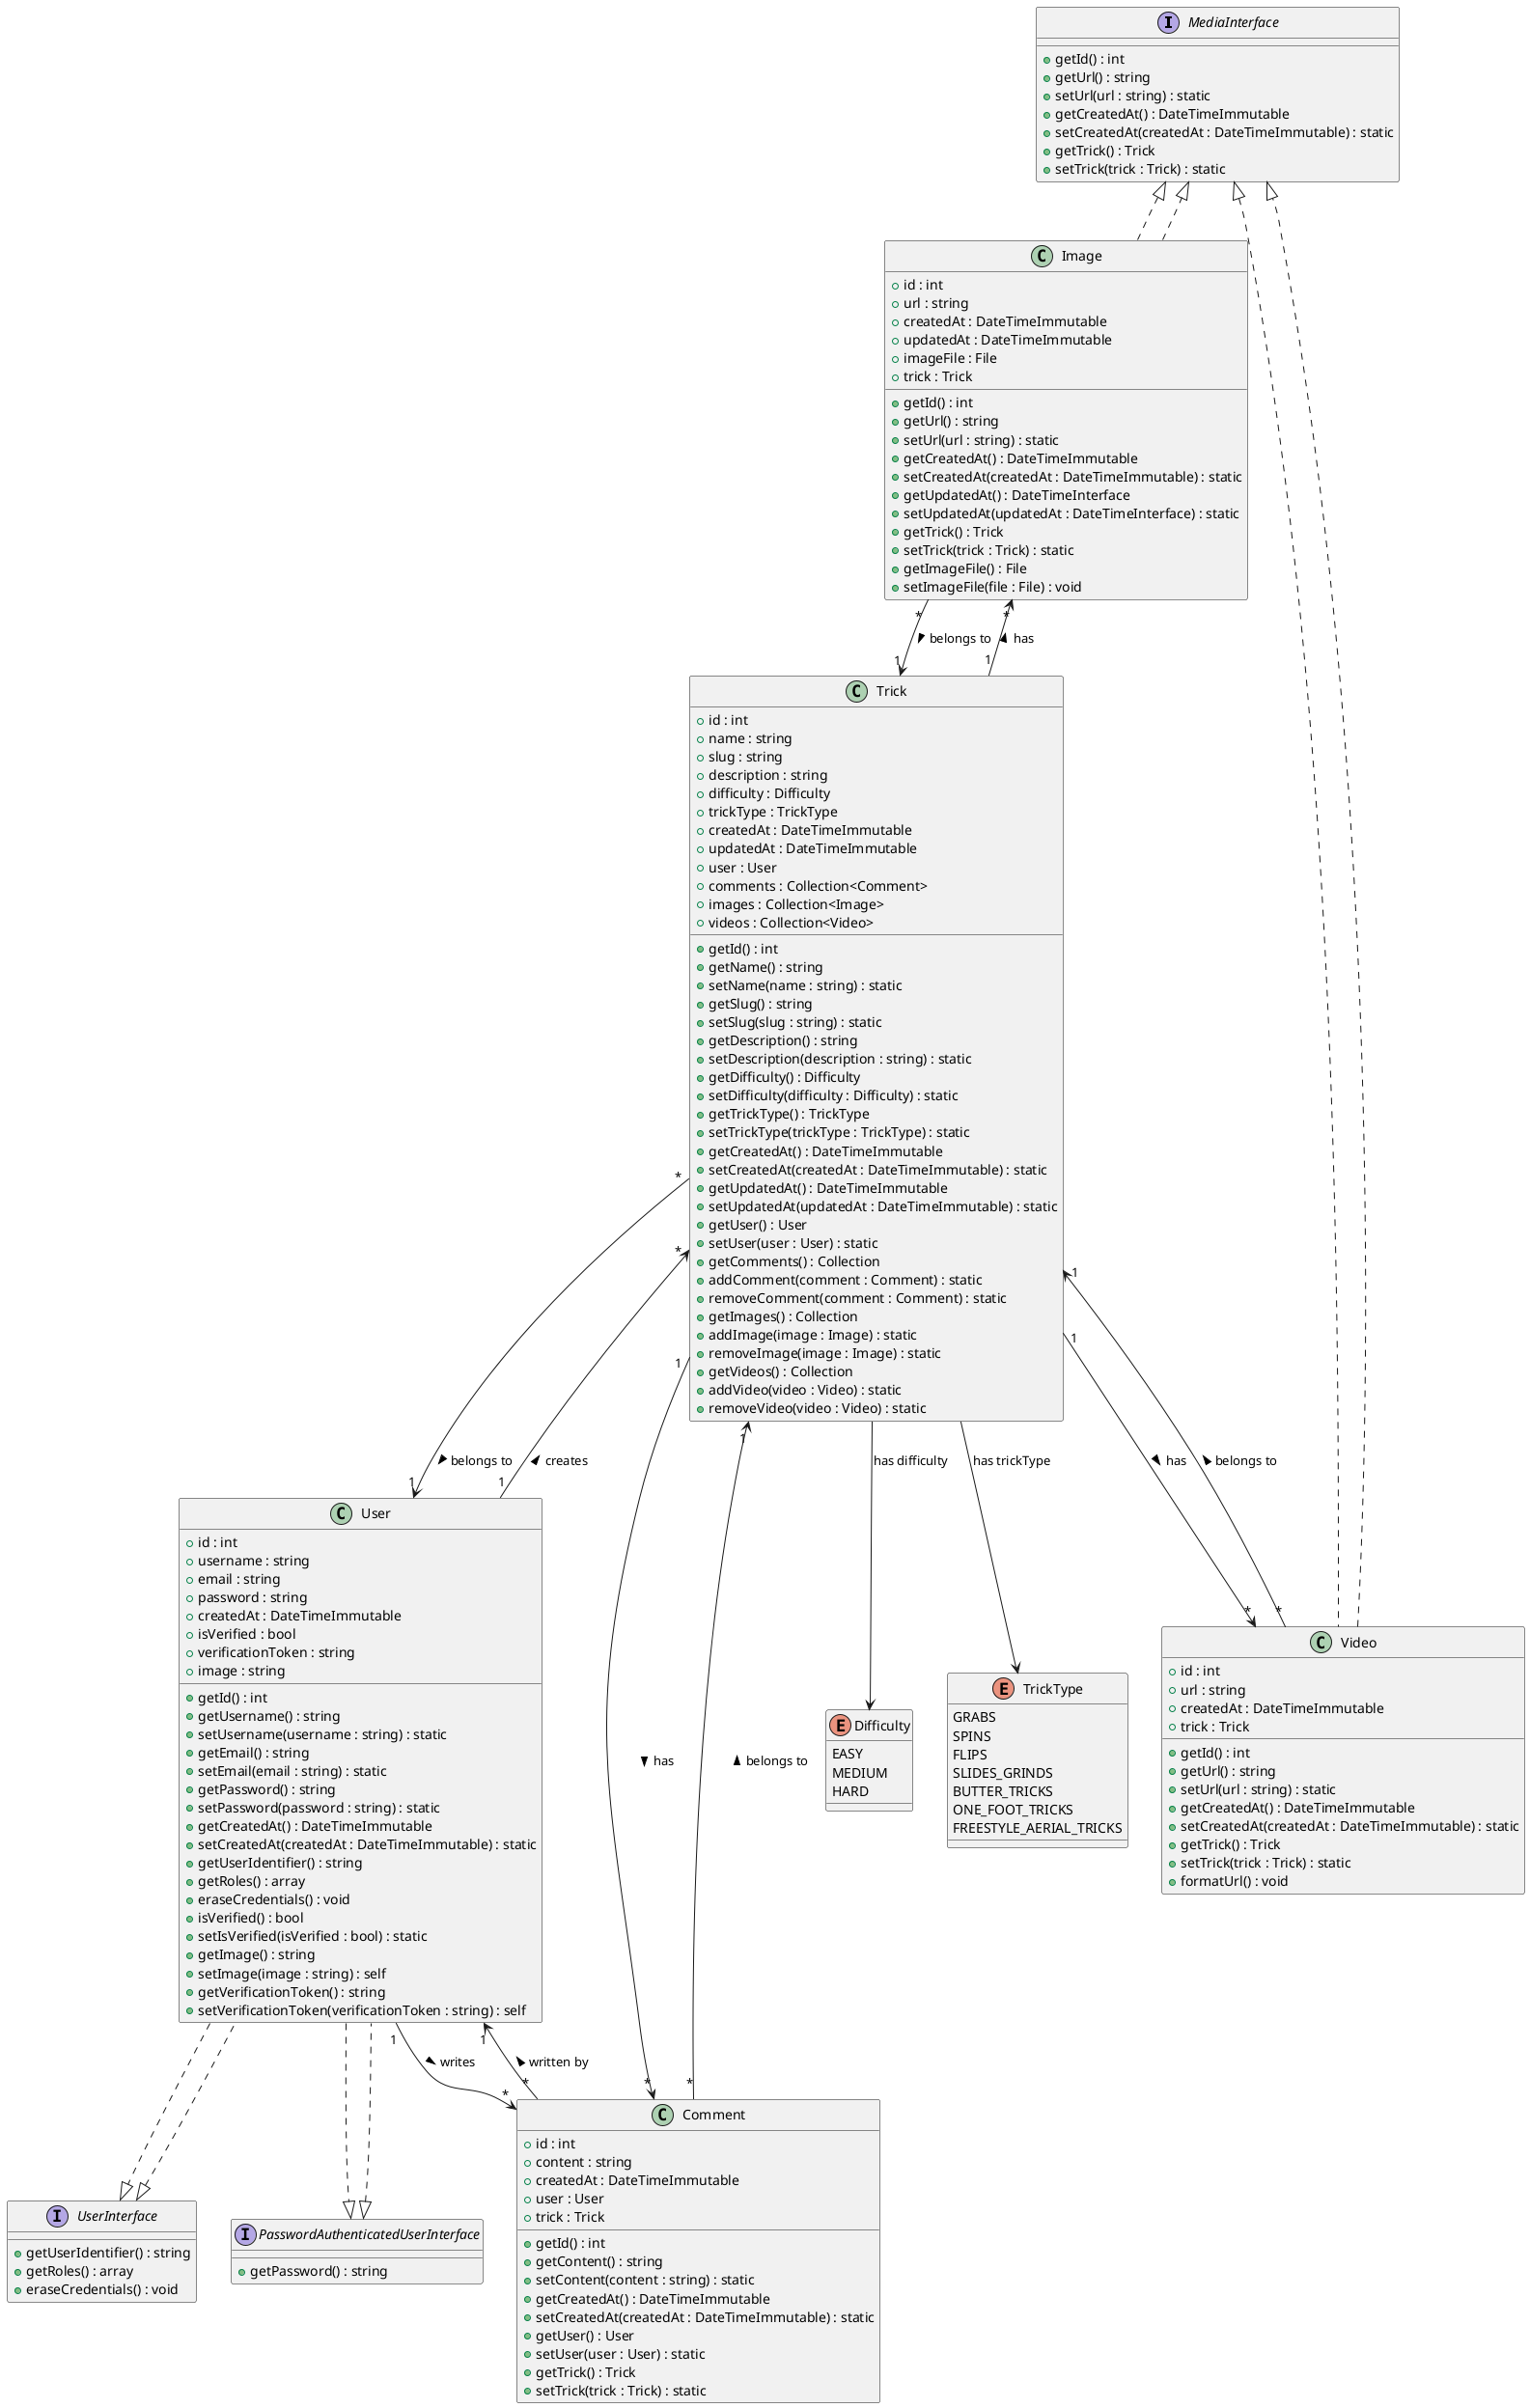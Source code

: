 @startuml
' Interfaces
interface MediaInterface {
  +getId() : int
  +getUrl() : string
  +setUrl(url : string) : static
  +getCreatedAt() : DateTimeImmutable
  +setCreatedAt(createdAt : DateTimeImmutable) : static
  +getTrick() : Trick
  +setTrick(trick : Trick) : static
}

interface UserInterface {
  +getUserIdentifier() : string
  +getRoles() : array
  +eraseCredentials() : void
}

interface PasswordAuthenticatedUserInterface {
  +getPassword() : string
}

' Enums
enum Difficulty {
  EASY
  MEDIUM
  HARD
}

enum TrickType {
  GRABS
  SPINS
  FLIPS
  SLIDES_GRINDS
  BUTTER_TRICKS
  ONE_FOOT_TRICKS
  FREESTYLE_AERIAL_TRICKS
}

' Classes
class User implements UserInterface, PasswordAuthenticatedUserInterface {
  +id : int
  +username : string
  +email : string
  +password : string
  +createdAt : DateTimeImmutable
  +isVerified : bool
  +verificationToken : string
  +image : string
  +getId() : int
  +getUsername() : string
  +setUsername(username : string) : static
  +getEmail() : string
  +setEmail(email : string) : static
  +getPassword() : string
  +setPassword(password : string) : static
  +getCreatedAt() : DateTimeImmutable
  +setCreatedAt(createdAt : DateTimeImmutable) : static
  +getUserIdentifier() : string
  +getRoles() : array
  +eraseCredentials() : void
  +isVerified() : bool
  +setIsVerified(isVerified : bool) : static
  +getImage() : string
  +setImage(image : string) : self
  +getVerificationToken() : string
  +setVerificationToken(verificationToken : string) : self
}

class Trick {
  +id : int
  +name : string
  +slug : string
  +description : string
  +difficulty : Difficulty
  +trickType : TrickType
  +createdAt : DateTimeImmutable
  +updatedAt : DateTimeImmutable
  +user : User
  +comments : Collection<Comment>
  +images : Collection<Image>
  +videos : Collection<Video>
  +getId() : int
  +getName() : string
  +setName(name : string) : static
  +getSlug() : string
  +setSlug(slug : string) : static
  +getDescription() : string
  +setDescription(description : string) : static
  +getDifficulty() : Difficulty
  +setDifficulty(difficulty : Difficulty) : static
  +getTrickType() : TrickType
  +setTrickType(trickType : TrickType) : static
  +getCreatedAt() : DateTimeImmutable
  +setCreatedAt(createdAt : DateTimeImmutable) : static
  +getUpdatedAt() : DateTimeImmutable
  +setUpdatedAt(updatedAt : DateTimeImmutable) : static
  +getUser() : User
  +setUser(user : User) : static
  +getComments() : Collection
  +addComment(comment : Comment) : static
  +removeComment(comment : Comment) : static
  +getImages() : Collection
  +addImage(image : Image) : static
  +removeImage(image : Image) : static
  +getVideos() : Collection
  +addVideo(video : Video) : static
  +removeVideo(video : Video) : static
}

class Comment {
  +id : int
  +content : string
  +createdAt : DateTimeImmutable
  +user : User
  +trick : Trick
  +getId() : int
  +getContent() : string
  +setContent(content : string) : static
  +getCreatedAt() : DateTimeImmutable
  +setCreatedAt(createdAt : DateTimeImmutable) : static
  +getUser() : User
  +setUser(user : User) : static
  +getTrick() : Trick
  +setTrick(trick : Trick) : static
}

class Image implements MediaInterface {
  +id : int
  +url : string
  +createdAt : DateTimeImmutable
  +updatedAt : DateTimeImmutable
  +imageFile : File
  +trick : Trick
  +getId() : int
  +getUrl() : string
  +setUrl(url : string) : static
  +getCreatedAt() : DateTimeImmutable
  +setCreatedAt(createdAt : DateTimeImmutable) : static
  +getUpdatedAt() : DateTimeInterface
  +setUpdatedAt(updatedAt : DateTimeInterface) : static
  +getTrick() : Trick
  +setTrick(trick : Trick) : static
  +getImageFile() : File
  +setImageFile(file : File) : void
}

class Video implements MediaInterface {
  +id : int
  +url : string
  +createdAt : DateTimeImmutable
  +trick : Trick
  +getId() : int
  +getUrl() : string
  +setUrl(url : string) : static
  +getCreatedAt() : DateTimeImmutable
  +setCreatedAt(createdAt : DateTimeImmutable) : static
  +getTrick() : Trick
  +setTrick(trick : Trick) : static
  +formatUrl() : void
}

' Relationships
User "1" --> "*" Trick : creates >
User "1" --> "*" Comment : writes >

Trick "*" --> "1" User : belongs to >
Trick "1" --> "*" Comment : has >
Trick "1" --> "*" Image : has >
Trick "1" --> "*" Video : has >
Trick --> Difficulty : has difficulty
Trick --> TrickType : has trickType

Comment "*" --> "1" Trick : belongs to >
Comment "*" --> "1" User : written by >

Image "*" --> "1" Trick : belongs to >
Video "*" --> "1" Trick : belongs to >

' Interface implementations
Image ..|> MediaInterface
Video ..|> MediaInterface
User ..|> UserInterface
User ..|> PasswordAuthenticatedUserInterface

@enduml
